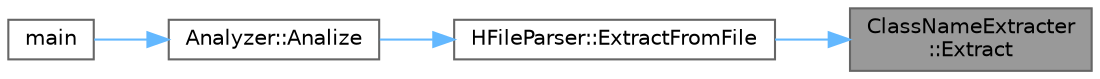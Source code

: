 digraph "ClassNameExtracter::Extract"
{
 // LATEX_PDF_SIZE
  bgcolor="transparent";
  edge [fontname=Helvetica,fontsize=10,labelfontname=Helvetica,labelfontsize=10];
  node [fontname=Helvetica,fontsize=10,shape=box,height=0.2,width=0.4];
  rankdir="RL";
  Node1 [id="Node000001",label="ClassNameExtracter\l::Extract",height=0.2,width=0.4,color="gray40", fillcolor="grey60", style="filled", fontcolor="black",tooltip=" "];
  Node1 -> Node2 [id="edge4_Node000001_Node000002",dir="back",color="steelblue1",style="solid",tooltip=" "];
  Node2 [id="Node000002",label="HFileParser::ExtractFromFile",height=0.2,width=0.4,color="grey40", fillcolor="white", style="filled",URL="$class_h_file_parser.html#a81b55cfc686652a6806d843445091e91",tooltip=" "];
  Node2 -> Node3 [id="edge5_Node000002_Node000003",dir="back",color="steelblue1",style="solid",tooltip=" "];
  Node3 [id="Node000003",label="Analyzer::Analize",height=0.2,width=0.4,color="grey40", fillcolor="white", style="filled",URL="$class_analyzer.html#a4bf545b0910c4ecc85f87553b4cff1b1",tooltip=" "];
  Node3 -> Node4 [id="edge6_Node000003_Node000004",dir="back",color="steelblue1",style="solid",tooltip=" "];
  Node4 [id="Node000004",label="main",height=0.2,width=0.4,color="grey40", fillcolor="white", style="filled",URL="$_source_8cpp.html#a217dbf8b442f20279ea00b898af96f52",tooltip=" "];
}
